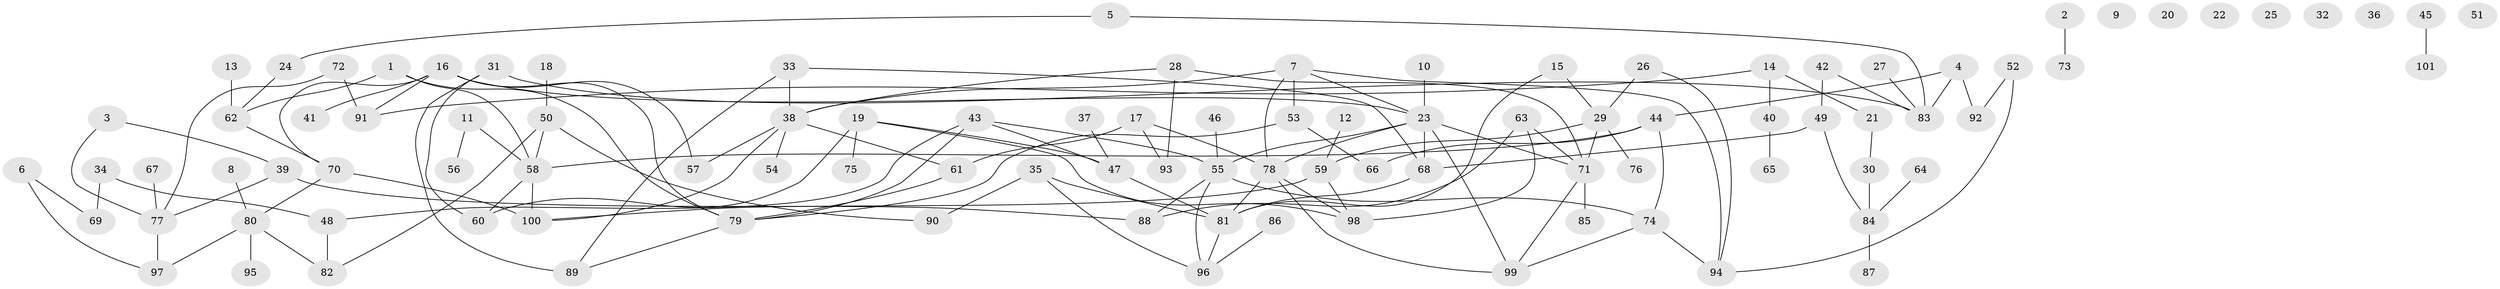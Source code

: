 // coarse degree distribution, {3: 0.1095890410958904, 0: 0.1232876712328767, 1: 0.273972602739726, 6: 0.0821917808219178, 2: 0.1643835616438356, 7: 0.0547945205479452, 4: 0.0821917808219178, 11: 0.0136986301369863, 8: 0.0273972602739726, 5: 0.0684931506849315}
// Generated by graph-tools (version 1.1) at 2025/23/03/03/25 07:23:24]
// undirected, 101 vertices, 135 edges
graph export_dot {
graph [start="1"]
  node [color=gray90,style=filled];
  1;
  2;
  3;
  4;
  5;
  6;
  7;
  8;
  9;
  10;
  11;
  12;
  13;
  14;
  15;
  16;
  17;
  18;
  19;
  20;
  21;
  22;
  23;
  24;
  25;
  26;
  27;
  28;
  29;
  30;
  31;
  32;
  33;
  34;
  35;
  36;
  37;
  38;
  39;
  40;
  41;
  42;
  43;
  44;
  45;
  46;
  47;
  48;
  49;
  50;
  51;
  52;
  53;
  54;
  55;
  56;
  57;
  58;
  59;
  60;
  61;
  62;
  63;
  64;
  65;
  66;
  67;
  68;
  69;
  70;
  71;
  72;
  73;
  74;
  75;
  76;
  77;
  78;
  79;
  80;
  81;
  82;
  83;
  84;
  85;
  86;
  87;
  88;
  89;
  90;
  91;
  92;
  93;
  94;
  95;
  96;
  97;
  98;
  99;
  100;
  101;
  1 -- 58;
  1 -- 62;
  1 -- 79;
  2 -- 73;
  3 -- 39;
  3 -- 77;
  4 -- 44;
  4 -- 83;
  4 -- 92;
  5 -- 24;
  5 -- 83;
  6 -- 69;
  6 -- 97;
  7 -- 23;
  7 -- 38;
  7 -- 53;
  7 -- 78;
  7 -- 94;
  8 -- 80;
  10 -- 23;
  11 -- 56;
  11 -- 58;
  12 -- 59;
  13 -- 62;
  14 -- 21;
  14 -- 40;
  14 -- 91;
  15 -- 29;
  15 -- 81;
  16 -- 23;
  16 -- 41;
  16 -- 57;
  16 -- 70;
  16 -- 79;
  16 -- 91;
  17 -- 61;
  17 -- 78;
  17 -- 93;
  18 -- 50;
  19 -- 47;
  19 -- 60;
  19 -- 75;
  19 -- 98;
  21 -- 30;
  23 -- 55;
  23 -- 68;
  23 -- 71;
  23 -- 78;
  23 -- 99;
  24 -- 62;
  26 -- 29;
  26 -- 94;
  27 -- 83;
  28 -- 38;
  28 -- 71;
  28 -- 93;
  29 -- 59;
  29 -- 71;
  29 -- 76;
  30 -- 84;
  31 -- 60;
  31 -- 83;
  31 -- 89;
  33 -- 38;
  33 -- 68;
  33 -- 89;
  34 -- 48;
  34 -- 69;
  35 -- 81;
  35 -- 90;
  35 -- 96;
  37 -- 47;
  38 -- 54;
  38 -- 57;
  38 -- 61;
  38 -- 100;
  39 -- 77;
  39 -- 88;
  40 -- 65;
  42 -- 49;
  42 -- 83;
  43 -- 47;
  43 -- 48;
  43 -- 55;
  43 -- 79;
  44 -- 58;
  44 -- 66;
  44 -- 74;
  45 -- 101;
  46 -- 55;
  47 -- 81;
  48 -- 82;
  49 -- 68;
  49 -- 84;
  50 -- 58;
  50 -- 82;
  50 -- 90;
  52 -- 92;
  52 -- 94;
  53 -- 66;
  53 -- 79;
  55 -- 74;
  55 -- 88;
  55 -- 96;
  58 -- 60;
  58 -- 100;
  59 -- 98;
  59 -- 100;
  61 -- 79;
  62 -- 70;
  63 -- 71;
  63 -- 88;
  63 -- 98;
  64 -- 84;
  67 -- 77;
  68 -- 81;
  70 -- 80;
  70 -- 100;
  71 -- 85;
  71 -- 99;
  72 -- 77;
  72 -- 91;
  74 -- 94;
  74 -- 99;
  77 -- 97;
  78 -- 81;
  78 -- 98;
  78 -- 99;
  79 -- 89;
  80 -- 82;
  80 -- 95;
  80 -- 97;
  81 -- 96;
  84 -- 87;
  86 -- 96;
}
